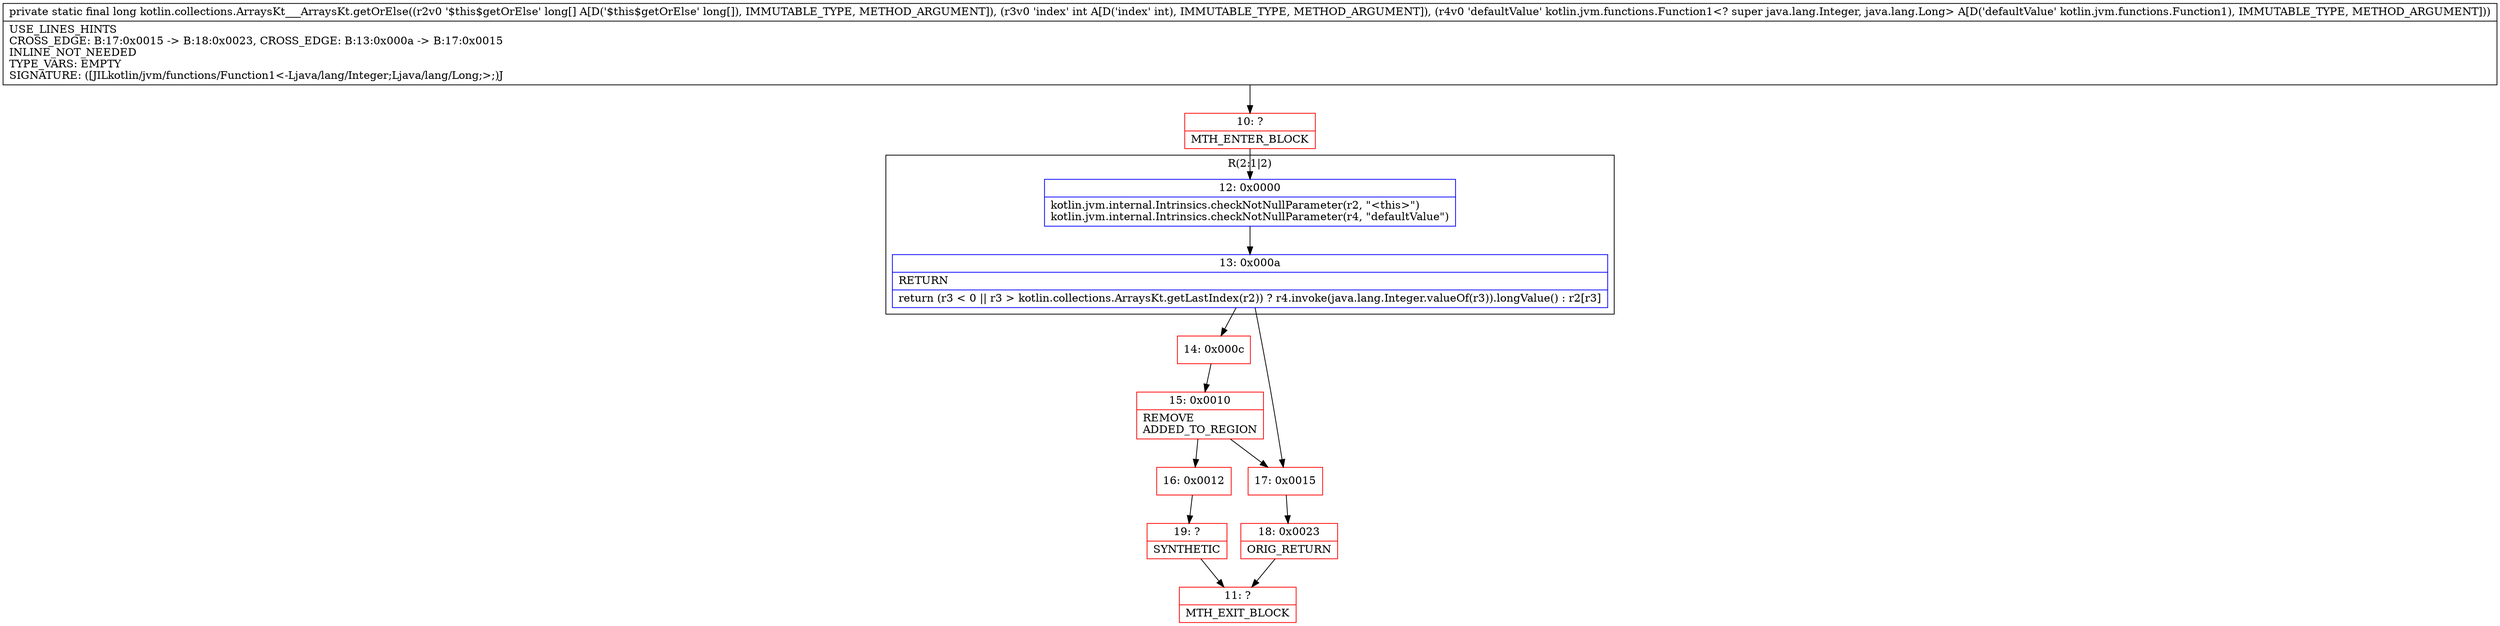 digraph "CFG forkotlin.collections.ArraysKt___ArraysKt.getOrElse([JILkotlin\/jvm\/functions\/Function1;)J" {
subgraph cluster_Region_1239345545 {
label = "R(2:1|2)";
node [shape=record,color=blue];
Node_12 [shape=record,label="{12\:\ 0x0000|kotlin.jvm.internal.Intrinsics.checkNotNullParameter(r2, \"\<this\>\")\lkotlin.jvm.internal.Intrinsics.checkNotNullParameter(r4, \"defaultValue\")\l}"];
Node_13 [shape=record,label="{13\:\ 0x000a|RETURN\l|return (r3 \< 0 \|\| r3 \> kotlin.collections.ArraysKt.getLastIndex(r2)) ? r4.invoke(java.lang.Integer.valueOf(r3)).longValue() : r2[r3]\l}"];
}
Node_10 [shape=record,color=red,label="{10\:\ ?|MTH_ENTER_BLOCK\l}"];
Node_14 [shape=record,color=red,label="{14\:\ 0x000c}"];
Node_15 [shape=record,color=red,label="{15\:\ 0x0010|REMOVE\lADDED_TO_REGION\l}"];
Node_16 [shape=record,color=red,label="{16\:\ 0x0012}"];
Node_19 [shape=record,color=red,label="{19\:\ ?|SYNTHETIC\l}"];
Node_11 [shape=record,color=red,label="{11\:\ ?|MTH_EXIT_BLOCK\l}"];
Node_17 [shape=record,color=red,label="{17\:\ 0x0015}"];
Node_18 [shape=record,color=red,label="{18\:\ 0x0023|ORIG_RETURN\l}"];
MethodNode[shape=record,label="{private static final long kotlin.collections.ArraysKt___ArraysKt.getOrElse((r2v0 '$this$getOrElse' long[] A[D('$this$getOrElse' long[]), IMMUTABLE_TYPE, METHOD_ARGUMENT]), (r3v0 'index' int A[D('index' int), IMMUTABLE_TYPE, METHOD_ARGUMENT]), (r4v0 'defaultValue' kotlin.jvm.functions.Function1\<? super java.lang.Integer, java.lang.Long\> A[D('defaultValue' kotlin.jvm.functions.Function1), IMMUTABLE_TYPE, METHOD_ARGUMENT]))  | USE_LINES_HINTS\lCROSS_EDGE: B:17:0x0015 \-\> B:18:0x0023, CROSS_EDGE: B:13:0x000a \-\> B:17:0x0015\lINLINE_NOT_NEEDED\lTYPE_VARS: EMPTY\lSIGNATURE: ([JILkotlin\/jvm\/functions\/Function1\<\-Ljava\/lang\/Integer;Ljava\/lang\/Long;\>;)J\l}"];
MethodNode -> Node_10;Node_12 -> Node_13;
Node_13 -> Node_14;
Node_13 -> Node_17;
Node_10 -> Node_12;
Node_14 -> Node_15;
Node_15 -> Node_16;
Node_15 -> Node_17;
Node_16 -> Node_19;
Node_19 -> Node_11;
Node_17 -> Node_18;
Node_18 -> Node_11;
}

